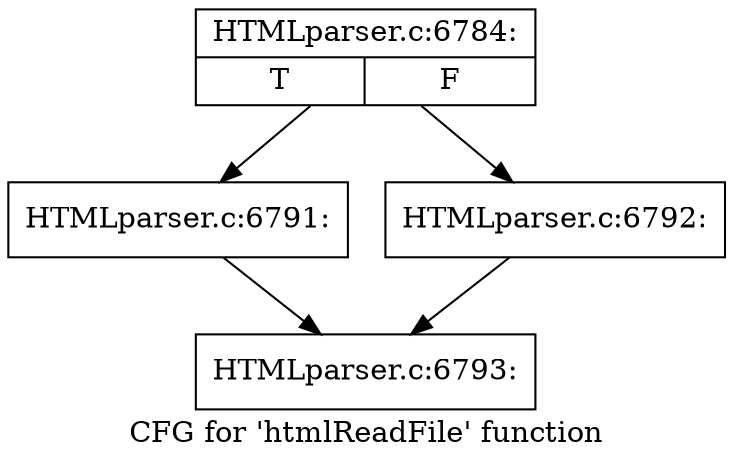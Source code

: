 digraph "CFG for 'htmlReadFile' function" {
	label="CFG for 'htmlReadFile' function";

	Node0x4541300 [shape=record,label="{HTMLparser.c:6784:|{<s0>T|<s1>F}}"];
	Node0x4541300 -> Node0x4548830;
	Node0x4541300 -> Node0x4548880;
	Node0x4548830 [shape=record,label="{HTMLparser.c:6791:}"];
	Node0x4548830 -> Node0x4542f30;
	Node0x4548880 [shape=record,label="{HTMLparser.c:6792:}"];
	Node0x4548880 -> Node0x4542f30;
	Node0x4542f30 [shape=record,label="{HTMLparser.c:6793:}"];
}

